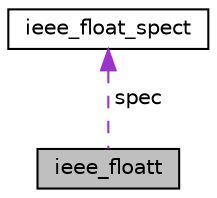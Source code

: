 digraph "ieee_floatt"
{
 // LATEX_PDF_SIZE
  bgcolor="transparent";
  edge [fontname="Helvetica",fontsize="10",labelfontname="Helvetica",labelfontsize="10"];
  node [fontname="Helvetica",fontsize="10",shape=record];
  Node1 [label="ieee_floatt",height=0.2,width=0.4,color="black", fillcolor="grey75", style="filled", fontcolor="black",tooltip=" "];
  Node2 -> Node1 [dir="back",color="darkorchid3",fontsize="10",style="dashed",label=" spec" ,fontname="Helvetica"];
  Node2 [label="ieee_float_spect",height=0.2,width=0.4,color="black",URL="$classieee__float__spect.html",tooltip=" "];
}
